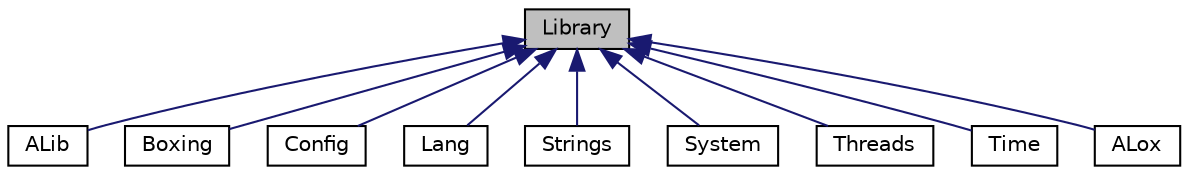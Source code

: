digraph "Library"
{
  edge [fontname="Helvetica",fontsize="10",labelfontname="Helvetica",labelfontsize="10"];
  node [fontname="Helvetica",fontsize="10",shape=record];
  Node0 [label="Library",height=0.2,width=0.4,color="black", fillcolor="grey75", style="filled", fontcolor="black"];
  Node0 -> Node1 [dir="back",color="midnightblue",fontsize="10",style="solid",fontname="Helvetica"];
  Node0 -> Node2 [dir="back",color="midnightblue",fontsize="10",style="solid",fontname="Helvetica"];
  Node0 -> Node3 [dir="back",color="midnightblue",fontsize="10",style="solid",fontname="Helvetica"];
  Node0 -> Node4 [dir="back",color="midnightblue",fontsize="10",style="solid",fontname="Helvetica"];
  Node0 -> Node5 [dir="back",color="midnightblue",fontsize="10",style="solid",fontname="Helvetica"];
  Node0 -> Node6 [dir="back",color="midnightblue",fontsize="10",style="solid",fontname="Helvetica"];
  Node0 -> Node7 [dir="back",color="midnightblue",fontsize="10",style="solid",fontname="Helvetica"];
  Node0 -> Node8 [dir="back",color="midnightblue",fontsize="10",style="solid",fontname="Helvetica"];
  Node0 -> Node9 [dir="back",color="midnightblue",fontsize="10",style="solid",fontname="Helvetica"];
  Node1 [label="ALib",height=0.2,width=0.4,color="black", fillcolor="white", style="filled",URL="$classaworx_1_1lib_1_1ALib.html"];
  Node2 [label="Boxing",height=0.2,width=0.4,color="black", fillcolor="white", style="filled",URL="$classaworx_1_1lib_1_1boxing_1_1Boxing.html"];
  Node3 [label="Config",height=0.2,width=0.4,color="black", fillcolor="white", style="filled",URL="$classaworx_1_1lib_1_1config_1_1Config.html"];
  Node4 [label="Lang",height=0.2,width=0.4,color="black", fillcolor="white", style="filled",URL="$classaworx_1_1lib_1_1lang_1_1Lang.html"];
  Node5 [label="Strings",height=0.2,width=0.4,color="black", fillcolor="white", style="filled",URL="$classaworx_1_1lib_1_1strings_1_1Strings.html"];
  Node6 [label="System",height=0.2,width=0.4,color="black", fillcolor="white", style="filled",URL="$classaworx_1_1lib_1_1system_1_1System.html"];
  Node7 [label="Threads",height=0.2,width=0.4,color="black", fillcolor="white", style="filled",URL="$classaworx_1_1lib_1_1threads_1_1Threads.html"];
  Node8 [label="Time",height=0.2,width=0.4,color="black", fillcolor="white", style="filled",URL="$classaworx_1_1lib_1_1time_1_1Time.html"];
  Node9 [label="ALox",height=0.2,width=0.4,color="black", fillcolor="white", style="filled",URL="$classaworx_1_1lox_1_1ALox.html"];
}

